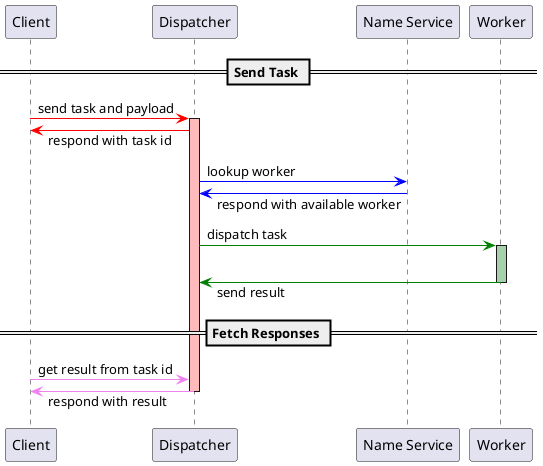 @startuml Task
participant     "Client"
participant     "Dispatcher"
participant     "Name Service"
participant     "Worker"

skinparam sequenceMessageAlign left
skinparam ResponseMessageBelowArrow true

== Send Task ==
Client -[#red]> Dispatcher: send task and payload
activate Dispatcher #FFBBBB
Client <[#red]- Dispatcher: respond with task id

Dispatcher -[#blue]> "Name Service": lookup worker
Dispatcher <[#blue]- "Name Service": respond with available worker
Dispatcher -[#green]> Worker: dispatch task
activate Worker #A7D1AA
|||
Dispatcher <[#green]- Worker: send result
deactivate Worker

== Fetch Responses ==
Client -[#violet]> Dispatcher: get result from task id
Client <[#violet]- Dispatcher: respond with result
deactivate Dispatcher
@enduml
